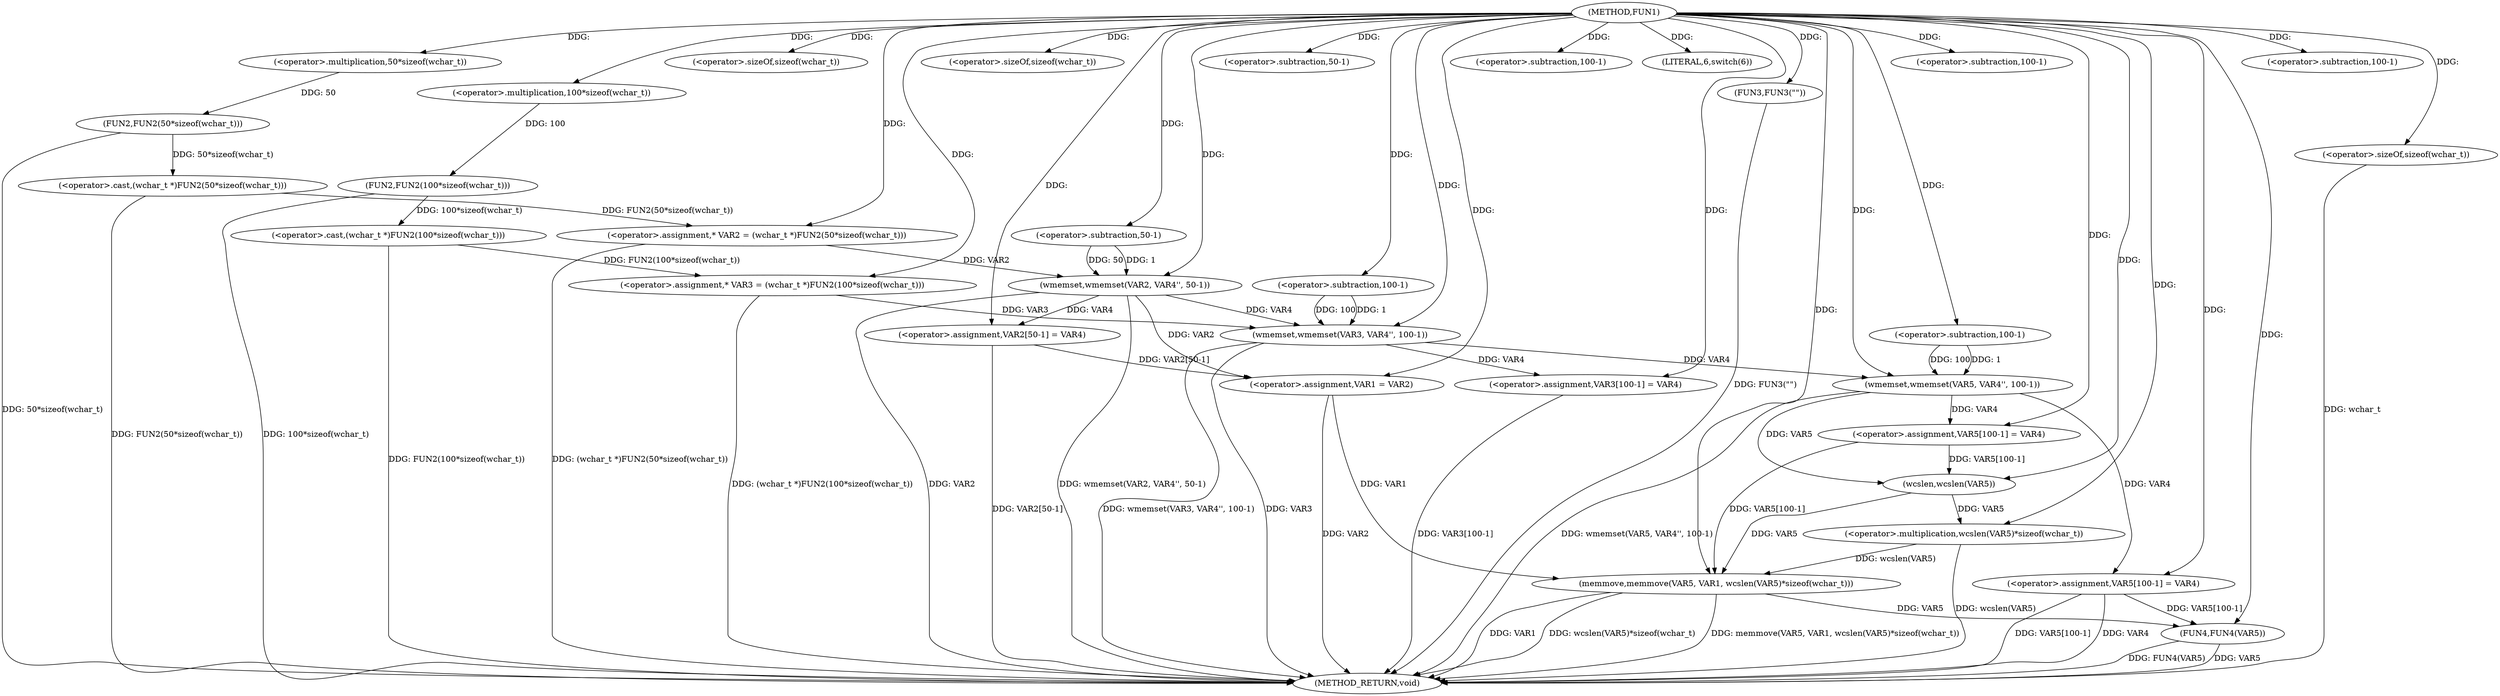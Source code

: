 digraph FUN1 {  
"1000100" [label = "(METHOD,FUN1)" ]
"1000193" [label = "(METHOD_RETURN,void)" ]
"1000104" [label = "(<operator>.assignment,* VAR2 = (wchar_t *)FUN2(50*sizeof(wchar_t)))" ]
"1000106" [label = "(<operator>.cast,(wchar_t *)FUN2(50*sizeof(wchar_t)))" ]
"1000108" [label = "(FUN2,FUN2(50*sizeof(wchar_t)))" ]
"1000109" [label = "(<operator>.multiplication,50*sizeof(wchar_t))" ]
"1000111" [label = "(<operator>.sizeOf,sizeof(wchar_t))" ]
"1000114" [label = "(<operator>.assignment,* VAR3 = (wchar_t *)FUN2(100*sizeof(wchar_t)))" ]
"1000116" [label = "(<operator>.cast,(wchar_t *)FUN2(100*sizeof(wchar_t)))" ]
"1000118" [label = "(FUN2,FUN2(100*sizeof(wchar_t)))" ]
"1000119" [label = "(<operator>.multiplication,100*sizeof(wchar_t))" ]
"1000121" [label = "(<operator>.sizeOf,sizeof(wchar_t))" ]
"1000123" [label = "(wmemset,wmemset(VAR2, VAR4'', 50-1))" ]
"1000126" [label = "(<operator>.subtraction,50-1)" ]
"1000129" [label = "(<operator>.assignment,VAR2[50-1] = VAR4)" ]
"1000132" [label = "(<operator>.subtraction,50-1)" ]
"1000136" [label = "(wmemset,wmemset(VAR3, VAR4'', 100-1))" ]
"1000139" [label = "(<operator>.subtraction,100-1)" ]
"1000142" [label = "(<operator>.assignment,VAR3[100-1] = VAR4)" ]
"1000145" [label = "(<operator>.subtraction,100-1)" ]
"1000150" [label = "(LITERAL,6,switch(6))" ]
"1000153" [label = "(<operator>.assignment,VAR1 = VAR2)" ]
"1000158" [label = "(FUN3,FUN3(\"\"))" ]
"1000163" [label = "(wmemset,wmemset(VAR5, VAR4'', 100-1))" ]
"1000166" [label = "(<operator>.subtraction,100-1)" ]
"1000169" [label = "(<operator>.assignment,VAR5[100-1] = VAR4)" ]
"1000172" [label = "(<operator>.subtraction,100-1)" ]
"1000176" [label = "(memmove,memmove(VAR5, VAR1, wcslen(VAR5)*sizeof(wchar_t)))" ]
"1000179" [label = "(<operator>.multiplication,wcslen(VAR5)*sizeof(wchar_t))" ]
"1000180" [label = "(wcslen,wcslen(VAR5))" ]
"1000182" [label = "(<operator>.sizeOf,sizeof(wchar_t))" ]
"1000184" [label = "(<operator>.assignment,VAR5[100-1] = VAR4)" ]
"1000187" [label = "(<operator>.subtraction,100-1)" ]
"1000191" [label = "(FUN4,FUN4(VAR5))" ]
  "1000129" -> "1000193"  [ label = "DDG: VAR2[50-1]"] 
  "1000106" -> "1000193"  [ label = "DDG: FUN2(50*sizeof(wchar_t))"] 
  "1000184" -> "1000193"  [ label = "DDG: VAR5[100-1]"] 
  "1000184" -> "1000193"  [ label = "DDG: VAR4"] 
  "1000176" -> "1000193"  [ label = "DDG: memmove(VAR5, VAR1, wcslen(VAR5)*sizeof(wchar_t))"] 
  "1000116" -> "1000193"  [ label = "DDG: FUN2(100*sizeof(wchar_t))"] 
  "1000118" -> "1000193"  [ label = "DDG: 100*sizeof(wchar_t)"] 
  "1000163" -> "1000193"  [ label = "DDG: wmemset(VAR5, VAR4'', 100-1)"] 
  "1000123" -> "1000193"  [ label = "DDG: VAR2"] 
  "1000176" -> "1000193"  [ label = "DDG: VAR1"] 
  "1000176" -> "1000193"  [ label = "DDG: wcslen(VAR5)*sizeof(wchar_t)"] 
  "1000123" -> "1000193"  [ label = "DDG: wmemset(VAR2, VAR4'', 50-1)"] 
  "1000153" -> "1000193"  [ label = "DDG: VAR2"] 
  "1000158" -> "1000193"  [ label = "DDG: FUN3(\"\")"] 
  "1000191" -> "1000193"  [ label = "DDG: FUN4(VAR5)"] 
  "1000179" -> "1000193"  [ label = "DDG: wcslen(VAR5)"] 
  "1000142" -> "1000193"  [ label = "DDG: VAR3[100-1]"] 
  "1000136" -> "1000193"  [ label = "DDG: wmemset(VAR3, VAR4'', 100-1)"] 
  "1000114" -> "1000193"  [ label = "DDG: (wchar_t *)FUN2(100*sizeof(wchar_t))"] 
  "1000182" -> "1000193"  [ label = "DDG: wchar_t"] 
  "1000191" -> "1000193"  [ label = "DDG: VAR5"] 
  "1000136" -> "1000193"  [ label = "DDG: VAR3"] 
  "1000104" -> "1000193"  [ label = "DDG: (wchar_t *)FUN2(50*sizeof(wchar_t))"] 
  "1000108" -> "1000193"  [ label = "DDG: 50*sizeof(wchar_t)"] 
  "1000106" -> "1000104"  [ label = "DDG: FUN2(50*sizeof(wchar_t))"] 
  "1000100" -> "1000104"  [ label = "DDG: "] 
  "1000108" -> "1000106"  [ label = "DDG: 50*sizeof(wchar_t)"] 
  "1000109" -> "1000108"  [ label = "DDG: 50"] 
  "1000100" -> "1000109"  [ label = "DDG: "] 
  "1000100" -> "1000111"  [ label = "DDG: "] 
  "1000116" -> "1000114"  [ label = "DDG: FUN2(100*sizeof(wchar_t))"] 
  "1000100" -> "1000114"  [ label = "DDG: "] 
  "1000118" -> "1000116"  [ label = "DDG: 100*sizeof(wchar_t)"] 
  "1000119" -> "1000118"  [ label = "DDG: 100"] 
  "1000100" -> "1000119"  [ label = "DDG: "] 
  "1000100" -> "1000121"  [ label = "DDG: "] 
  "1000104" -> "1000123"  [ label = "DDG: VAR2"] 
  "1000100" -> "1000123"  [ label = "DDG: "] 
  "1000126" -> "1000123"  [ label = "DDG: 50"] 
  "1000126" -> "1000123"  [ label = "DDG: 1"] 
  "1000100" -> "1000126"  [ label = "DDG: "] 
  "1000123" -> "1000129"  [ label = "DDG: VAR4"] 
  "1000100" -> "1000129"  [ label = "DDG: "] 
  "1000100" -> "1000132"  [ label = "DDG: "] 
  "1000114" -> "1000136"  [ label = "DDG: VAR3"] 
  "1000100" -> "1000136"  [ label = "DDG: "] 
  "1000123" -> "1000136"  [ label = "DDG: VAR4"] 
  "1000139" -> "1000136"  [ label = "DDG: 100"] 
  "1000139" -> "1000136"  [ label = "DDG: 1"] 
  "1000100" -> "1000139"  [ label = "DDG: "] 
  "1000136" -> "1000142"  [ label = "DDG: VAR4"] 
  "1000100" -> "1000142"  [ label = "DDG: "] 
  "1000100" -> "1000145"  [ label = "DDG: "] 
  "1000100" -> "1000150"  [ label = "DDG: "] 
  "1000129" -> "1000153"  [ label = "DDG: VAR2[50-1]"] 
  "1000123" -> "1000153"  [ label = "DDG: VAR2"] 
  "1000100" -> "1000153"  [ label = "DDG: "] 
  "1000100" -> "1000158"  [ label = "DDG: "] 
  "1000100" -> "1000163"  [ label = "DDG: "] 
  "1000136" -> "1000163"  [ label = "DDG: VAR4"] 
  "1000166" -> "1000163"  [ label = "DDG: 100"] 
  "1000166" -> "1000163"  [ label = "DDG: 1"] 
  "1000100" -> "1000166"  [ label = "DDG: "] 
  "1000163" -> "1000169"  [ label = "DDG: VAR4"] 
  "1000100" -> "1000169"  [ label = "DDG: "] 
  "1000100" -> "1000172"  [ label = "DDG: "] 
  "1000180" -> "1000176"  [ label = "DDG: VAR5"] 
  "1000169" -> "1000176"  [ label = "DDG: VAR5[100-1]"] 
  "1000100" -> "1000176"  [ label = "DDG: "] 
  "1000153" -> "1000176"  [ label = "DDG: VAR1"] 
  "1000179" -> "1000176"  [ label = "DDG: wcslen(VAR5)"] 
  "1000180" -> "1000179"  [ label = "DDG: VAR5"] 
  "1000163" -> "1000180"  [ label = "DDG: VAR5"] 
  "1000169" -> "1000180"  [ label = "DDG: VAR5[100-1]"] 
  "1000100" -> "1000180"  [ label = "DDG: "] 
  "1000100" -> "1000179"  [ label = "DDG: "] 
  "1000100" -> "1000182"  [ label = "DDG: "] 
  "1000100" -> "1000184"  [ label = "DDG: "] 
  "1000163" -> "1000184"  [ label = "DDG: VAR4"] 
  "1000100" -> "1000187"  [ label = "DDG: "] 
  "1000184" -> "1000191"  [ label = "DDG: VAR5[100-1]"] 
  "1000176" -> "1000191"  [ label = "DDG: VAR5"] 
  "1000100" -> "1000191"  [ label = "DDG: "] 
}
